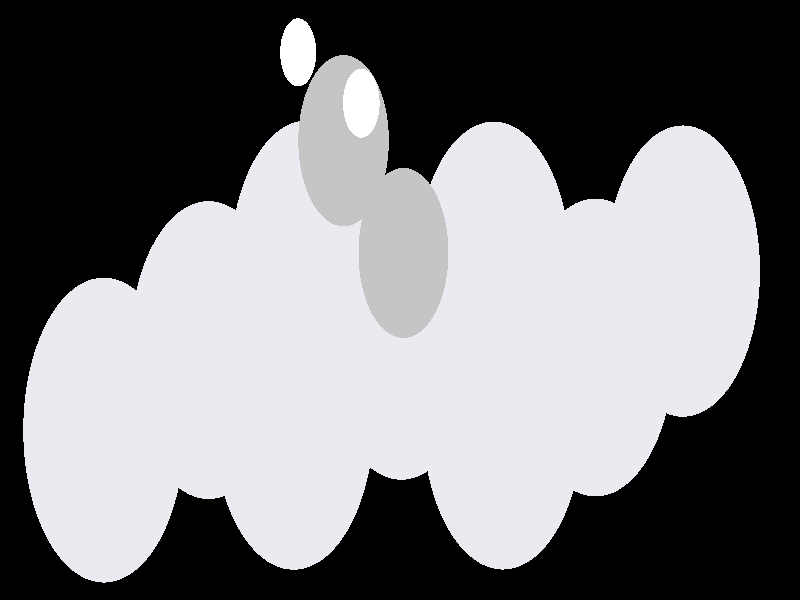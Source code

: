 #include "colors.inc"
#include "finish.inc"

global_settings {assumed_gamma 1 max_trace_level 6}
background {color White transmit 1.0}
camera {perspective
  right -11.37*x up 4.51*y
  direction 100.00*z
  location <0,0,100.00> look_at <0,0,0>}


light_source {<  2.00,   3.00,  40.00> color White
  area_light <0.70, 0, 0>, <0, 0.70, 0>, 3, 3
  adaptive 1 jitter}
// no fog
#declare simple = finish {phong 0.7}
#declare pale = finish {ambient 0.5 diffuse 0.85 roughness 0.001 specular 0.200 }
#declare intermediate = finish {ambient 0.3 diffuse 0.6 specular 0.1 roughness 0.04}
#declare vmd = finish {ambient 0.0 diffuse 0.65 phong 0.1 phong_size 40.0 specular 0.5 }
#declare jmol = finish {ambient 0.2 diffuse 0.6 specular 1 roughness 0.001 metallic}
#declare ase2 = finish {ambient 0.05 brilliance 3 diffuse 0.6 metallic specular 0.7 roughness 0.04 reflection 0.15}
#declare ase3 = finish {ambient 0.15 brilliance 2 diffuse 0.6 metallic specular 1.0 roughness 0.001 reflection 0.0}
#declare glass = finish {ambient 0.05 diffuse 0.3 specular 1.0 roughness 0.001}
#declare glass2 = finish {ambient 0.01 diffuse 0.3 specular 1.0 reflection 0.25 roughness 0.001}
#declare Rcell = 0.050;
#declare Rbond = 0.100;

#macro atom(LOC, R, COL, TRANS, FIN)
  sphere{LOC, R texture{pigment{color COL transmit TRANS} finish{FIN}}}
#end
#macro constrain(LOC, R, COL, TRANS FIN)
union{torus{R, Rcell rotate 45*z texture{pigment{color COL transmit TRANS} finish{FIN}}}
     torus{R, Rcell rotate -45*z texture{pigment{color COL transmit TRANS} finish{FIN}}}
     translate LOC}
#end

// no cell vertices
atom(< -4.26,  -0.99,  -1.25>, 1.16, rgb <0.82, 0.82, 0.88>, 0.0, ase3) // #0
atom(< -1.53,  -0.89,  -1.14>, 1.16, rgb <0.82, 0.82, 0.88>, 0.0, ase3) // #1
atom(<  1.48,  -0.89,  -1.20>, 1.16, rgb <0.82, 0.82, 0.88>, 0.0, ase3) // #2
atom(< -2.82,  -0.39,  -3.64>, 1.16, rgb <0.82, 0.82, 0.88>, 0.0, ase3) // #3
atom(<  0.02,  -0.24,  -3.65>, 1.16, rgb <0.82, 0.82, 0.88>, 0.0, ase3) // #4
atom(<  2.88,  -0.37,  -3.64>, 1.16, rgb <0.82, 0.82, 0.88>, 0.0, ase3) // #5
atom(< -1.40,   0.27,  -5.98>, 1.16, rgb <0.82, 0.82, 0.88>, 0.0, ase3) // #6
atom(<  1.41,   0.26,  -5.95>, 1.16, rgb <0.82, 0.82, 0.88>, 0.0, ase3) // #7
atom(<  4.26,   0.23,  -5.97>, 1.16, rgb <0.82, 0.82, 0.88>, 0.0, ase3) // #8
atom(<  0.05,   0.36,  -1.76>, 0.65, rgb <0.56, 0.56, 0.56>, 0.0, ase3) // #9
atom(< -0.81,   1.21,  -1.02>, 0.65, rgb <0.56, 0.56, 0.56>, 0.0, ase3) // #10
atom(< -1.47,   1.89,  -1.55>, 0.26, rgb <1.00, 1.00, 1.00>, 0.0, ase3) // #11
atom(< -0.55,   1.48,   0.00>, 0.26, rgb <1.00, 1.00, 1.00>, 0.0, ase3) // #12

// no constraints
